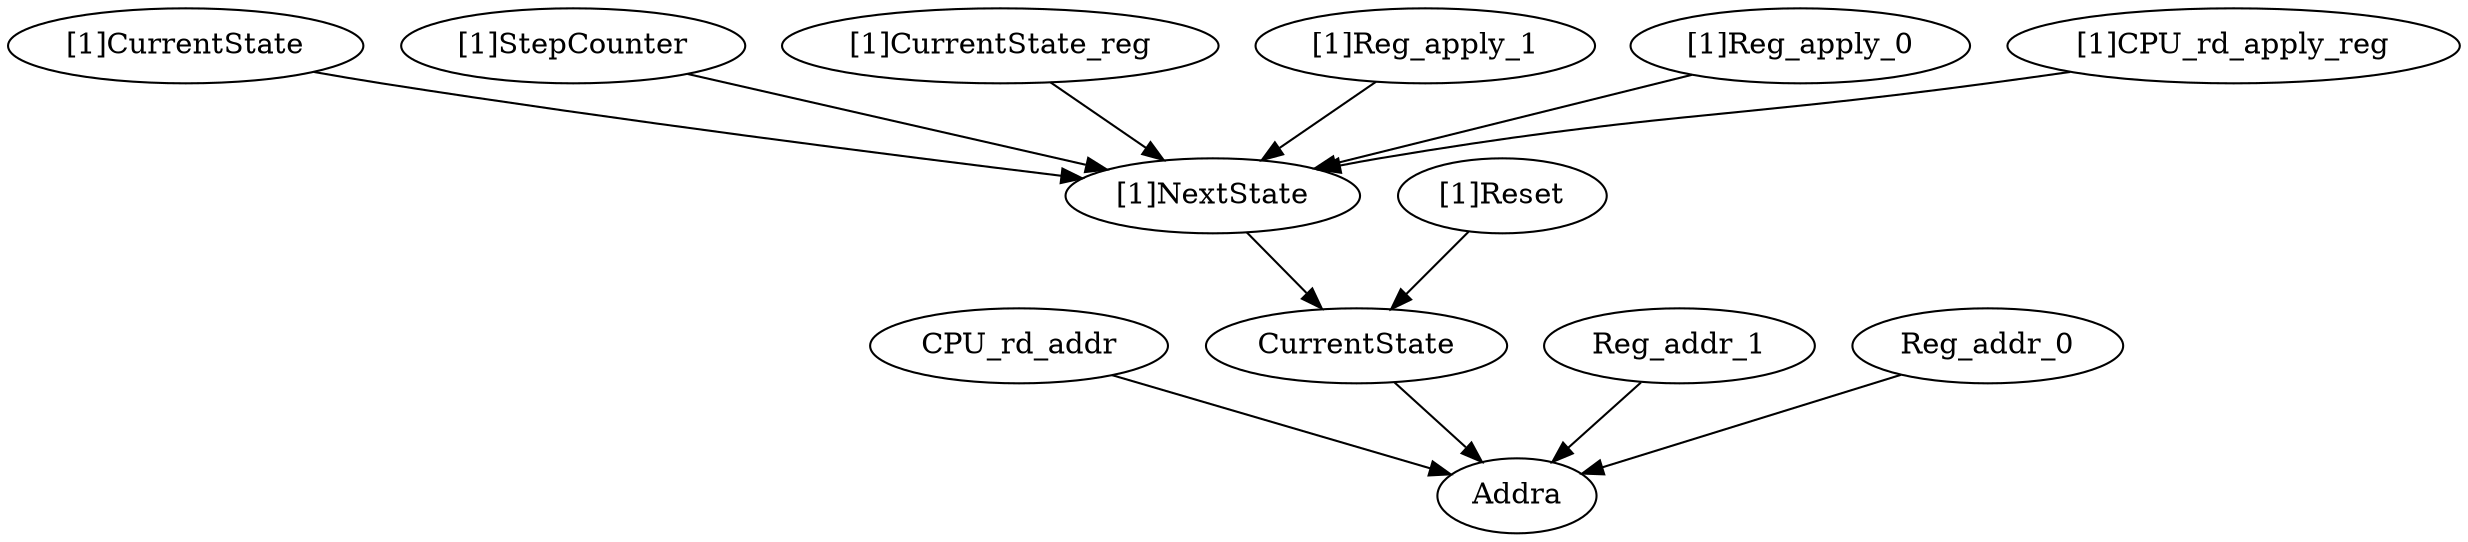 strict digraph "" {
	CPU_rd_addr	 [complexity=2,
		importance=0.076203221149,
		rank=0.0381016105745];
	Addra	 [complexity=0,
		importance=0.0550994052451,
		rank=0.0];
	CPU_rd_addr -> Addra;
	"[1]CurrentState"	 [complexity=10,
		importance=4.94216831697,
		rank=0.494216831697];
	"[1]NextState"	 [complexity=3,
		importance=0.350337846635,
		rank=0.116779282212];
	"[1]CurrentState" -> "[1]NextState";
	"[1]StepCounter"	 [complexity=4,
		importance=1.4577143103,
		rank=0.364428577576];
	"[1]StepCounter" -> "[1]NextState";
	"[1]CurrentState_reg"	 [complexity=4,
		importance=1.07772212479,
		rank=0.269430531198];
	"[1]CurrentState_reg" -> "[1]NextState";
	"[1]Reg_apply_1"	 [complexity=6,
		importance=1.77279304908,
		rank=0.29546550818];
	"[1]Reg_apply_1" -> "[1]NextState";
	"[1]Reg_apply_0"	 [complexity=6,
		importance=1.77279304908,
		rank=0.29546550818];
	"[1]Reg_apply_0" -> "[1]NextState";
	CurrentState	 [complexity=1,
		importance=0.257836085061,
		rank=0.257836085061];
	CurrentState -> Addra;
	"[1]NextState" -> CurrentState;
	"[1]Reset"	 [complexity=2,
		importance=0.536775986026,
		rank=0.268387993013];
	"[1]Reset" -> CurrentState;
	"[1]CPU_rd_apply_reg"	 [complexity=7,
		importance=2.1603470838,
		rank=0.308621011972];
	"[1]CPU_rd_apply_reg" -> "[1]NextState";
	Reg_addr_1	 [complexity=2,
		importance=0.076203221149,
		rank=0.0381016105745];
	Reg_addr_1 -> Addra;
	Reg_addr_0	 [complexity=2,
		importance=0.076203221149,
		rank=0.0381016105745];
	Reg_addr_0 -> Addra;
}
